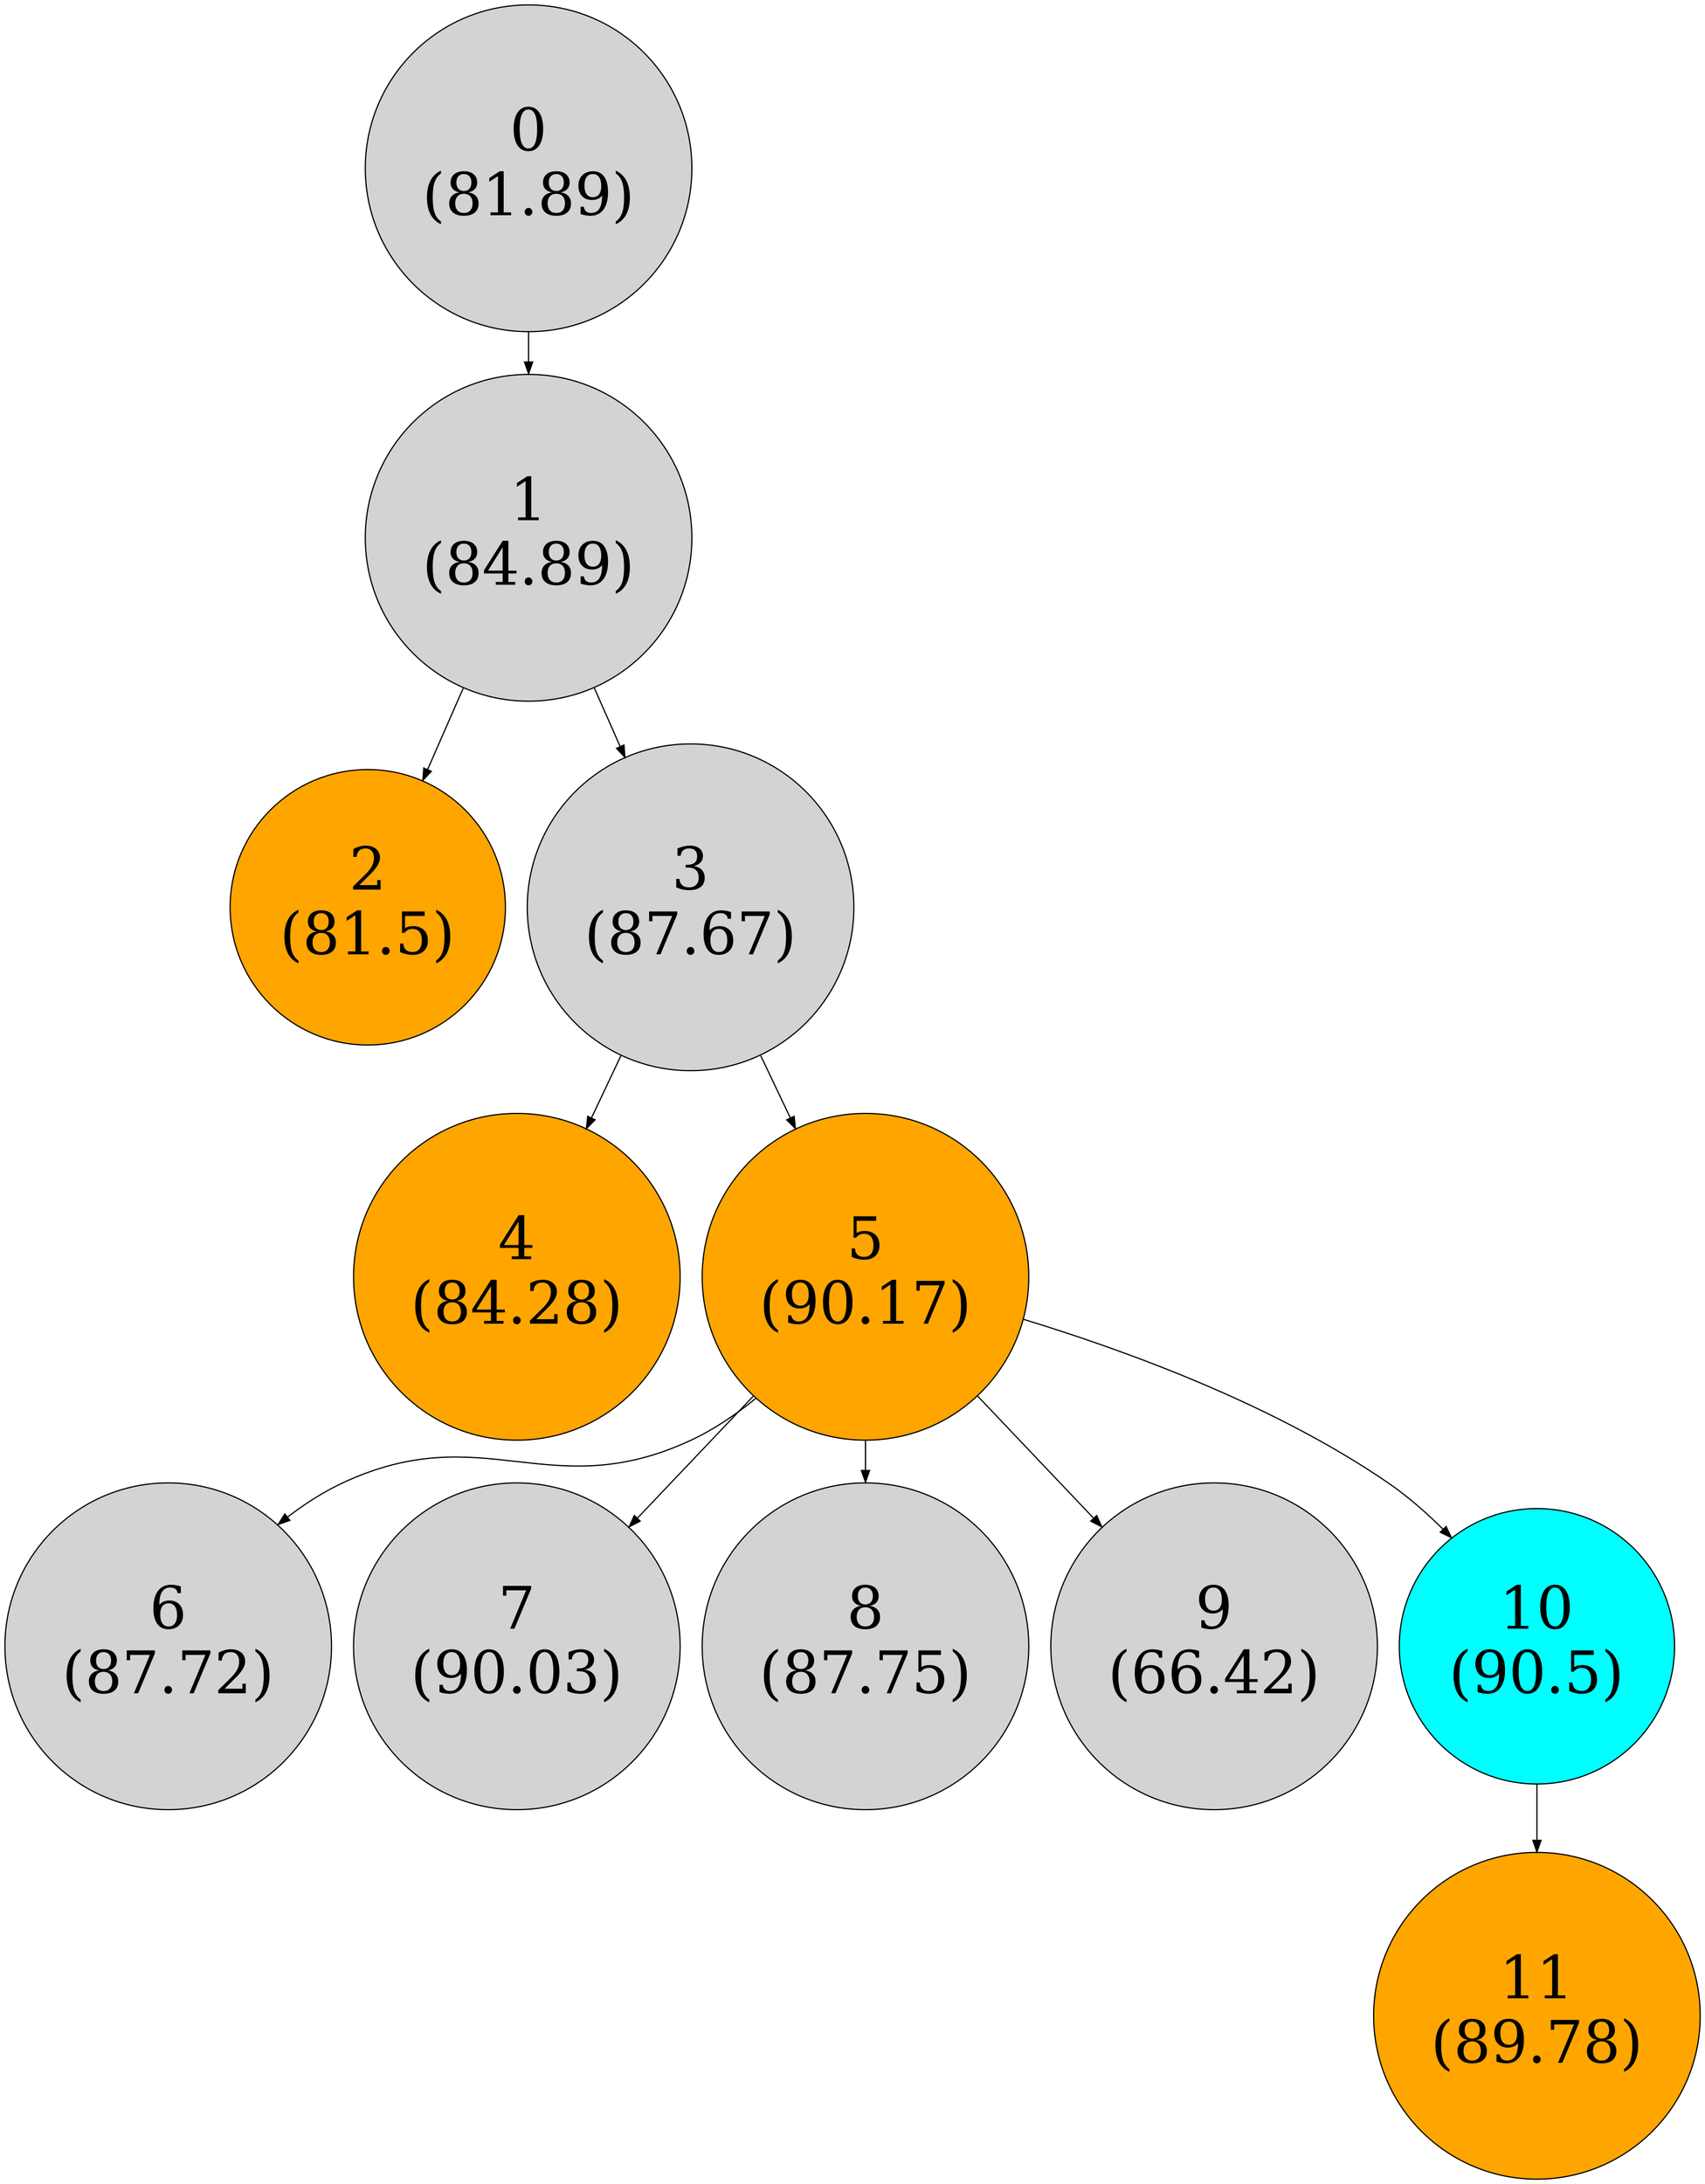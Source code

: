 digraph G {
    node [style=filled, shape=circle, fontsize=50];
    0 [label="0\n(81.89)"];
    1 [label="1\n(84.89)"];
    2 [label="2\n(81.5)", fillcolor=orange, fontcolor=black];
    3 [label="3\n(87.67)"];
    4 [label="4\n(84.28)", fillcolor=orange, fontcolor=black];
    5 [label="5\n(90.17)", fillcolor=orange, fontcolor=black];
    6 [label="6\n(87.72)"];
    7 [label="7\n(90.03)"];
    8 [label="8\n(87.75)"];
    9 [label="9\n(66.42)"];
    10 [label="10\n(90.5)", fillcolor=cyan, fontcolor=black];
    11 [label="11\n(89.78)", fillcolor=orange, fontcolor=black];
    0 -> 1;
    1 -> 2;
    1 -> 3;
    3 -> 4;
    3 -> 5;
    5 -> 6;
    5 -> 7;
    5 -> 8;
    5 -> 9;
    5 -> 10;
    10 -> 11;
}